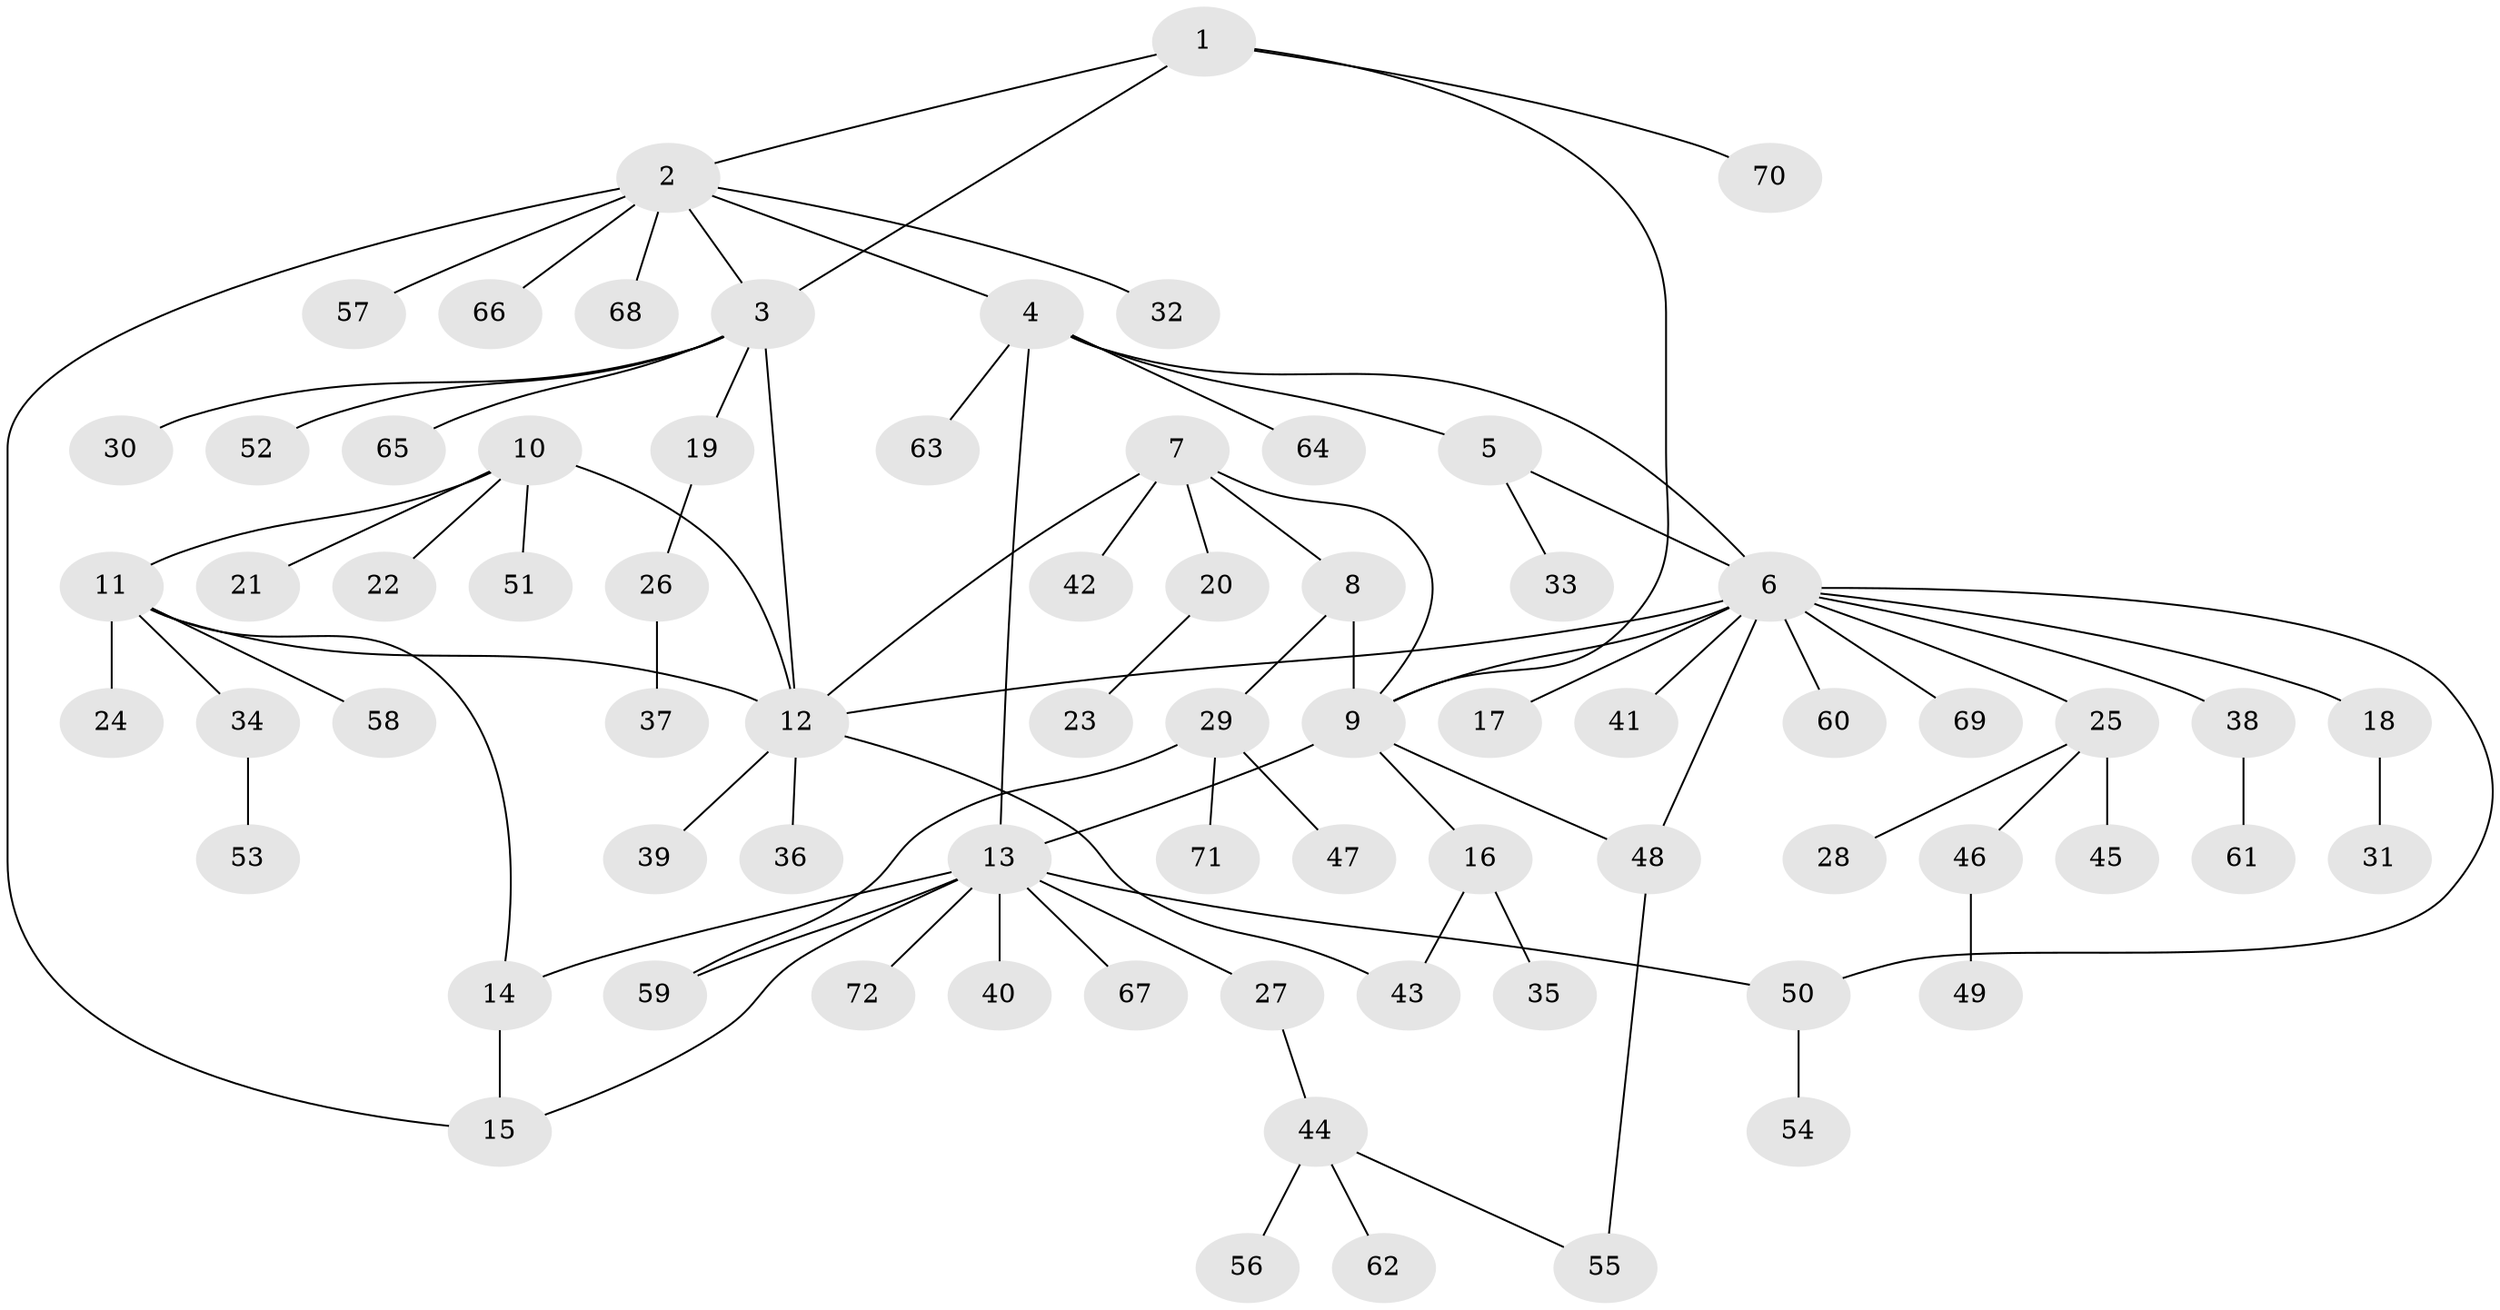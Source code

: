 // Generated by graph-tools (version 1.1) at 2025/50/03/09/25 03:50:33]
// undirected, 72 vertices, 87 edges
graph export_dot {
graph [start="1"]
  node [color=gray90,style=filled];
  1;
  2;
  3;
  4;
  5;
  6;
  7;
  8;
  9;
  10;
  11;
  12;
  13;
  14;
  15;
  16;
  17;
  18;
  19;
  20;
  21;
  22;
  23;
  24;
  25;
  26;
  27;
  28;
  29;
  30;
  31;
  32;
  33;
  34;
  35;
  36;
  37;
  38;
  39;
  40;
  41;
  42;
  43;
  44;
  45;
  46;
  47;
  48;
  49;
  50;
  51;
  52;
  53;
  54;
  55;
  56;
  57;
  58;
  59;
  60;
  61;
  62;
  63;
  64;
  65;
  66;
  67;
  68;
  69;
  70;
  71;
  72;
  1 -- 2;
  1 -- 3;
  1 -- 9;
  1 -- 70;
  2 -- 3;
  2 -- 4;
  2 -- 15;
  2 -- 32;
  2 -- 57;
  2 -- 66;
  2 -- 68;
  3 -- 12;
  3 -- 19;
  3 -- 30;
  3 -- 52;
  3 -- 65;
  4 -- 5;
  4 -- 6;
  4 -- 13;
  4 -- 63;
  4 -- 64;
  5 -- 6;
  5 -- 33;
  6 -- 9;
  6 -- 12;
  6 -- 17;
  6 -- 18;
  6 -- 25;
  6 -- 38;
  6 -- 41;
  6 -- 48;
  6 -- 50;
  6 -- 60;
  6 -- 69;
  7 -- 8;
  7 -- 9;
  7 -- 12;
  7 -- 20;
  7 -- 42;
  8 -- 9;
  8 -- 29;
  9 -- 13;
  9 -- 16;
  9 -- 48;
  10 -- 11;
  10 -- 12;
  10 -- 21;
  10 -- 22;
  10 -- 51;
  11 -- 12;
  11 -- 14;
  11 -- 24;
  11 -- 34;
  11 -- 58;
  12 -- 36;
  12 -- 39;
  12 -- 43;
  13 -- 14;
  13 -- 15;
  13 -- 27;
  13 -- 40;
  13 -- 50;
  13 -- 59;
  13 -- 67;
  13 -- 72;
  14 -- 15;
  16 -- 35;
  16 -- 43;
  18 -- 31;
  19 -- 26;
  20 -- 23;
  25 -- 28;
  25 -- 45;
  25 -- 46;
  26 -- 37;
  27 -- 44;
  29 -- 47;
  29 -- 59;
  29 -- 71;
  34 -- 53;
  38 -- 61;
  44 -- 55;
  44 -- 56;
  44 -- 62;
  46 -- 49;
  48 -- 55;
  50 -- 54;
}
